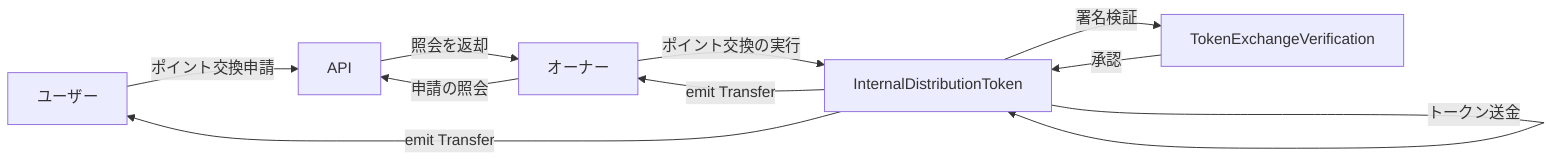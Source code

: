 graph LR
user[ユーザー] -- ポイント交換申請 -->  api[API]
owner[オーナー] --申請の照会 -->api
api -- 照会を返却 --> owner
owner -- ポイント交換の実行 --> token[InternalDistributionToken]
token-- 署名検証 --> eip712sig[TokenExchangeVerification]
token-- トークン送金 --> token
eip712sig -- 承認 --> token
token -- emit Transfer --> owner
token -- emit Transfer --> user